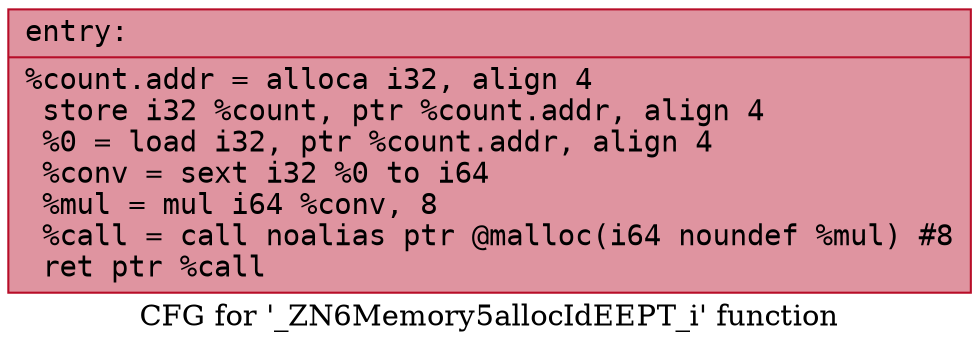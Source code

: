 digraph "CFG for '_ZN6Memory5allocIdEEPT_i' function" {
	label="CFG for '_ZN6Memory5allocIdEEPT_i' function";

	Node0x55616075fc40 [shape=record,color="#b70d28ff", style=filled, fillcolor="#b70d2870" fontname="Courier",label="{entry:\l|  %count.addr = alloca i32, align 4\l  store i32 %count, ptr %count.addr, align 4\l  %0 = load i32, ptr %count.addr, align 4\l  %conv = sext i32 %0 to i64\l  %mul = mul i64 %conv, 8\l  %call = call noalias ptr @malloc(i64 noundef %mul) #8\l  ret ptr %call\l}"];
}
